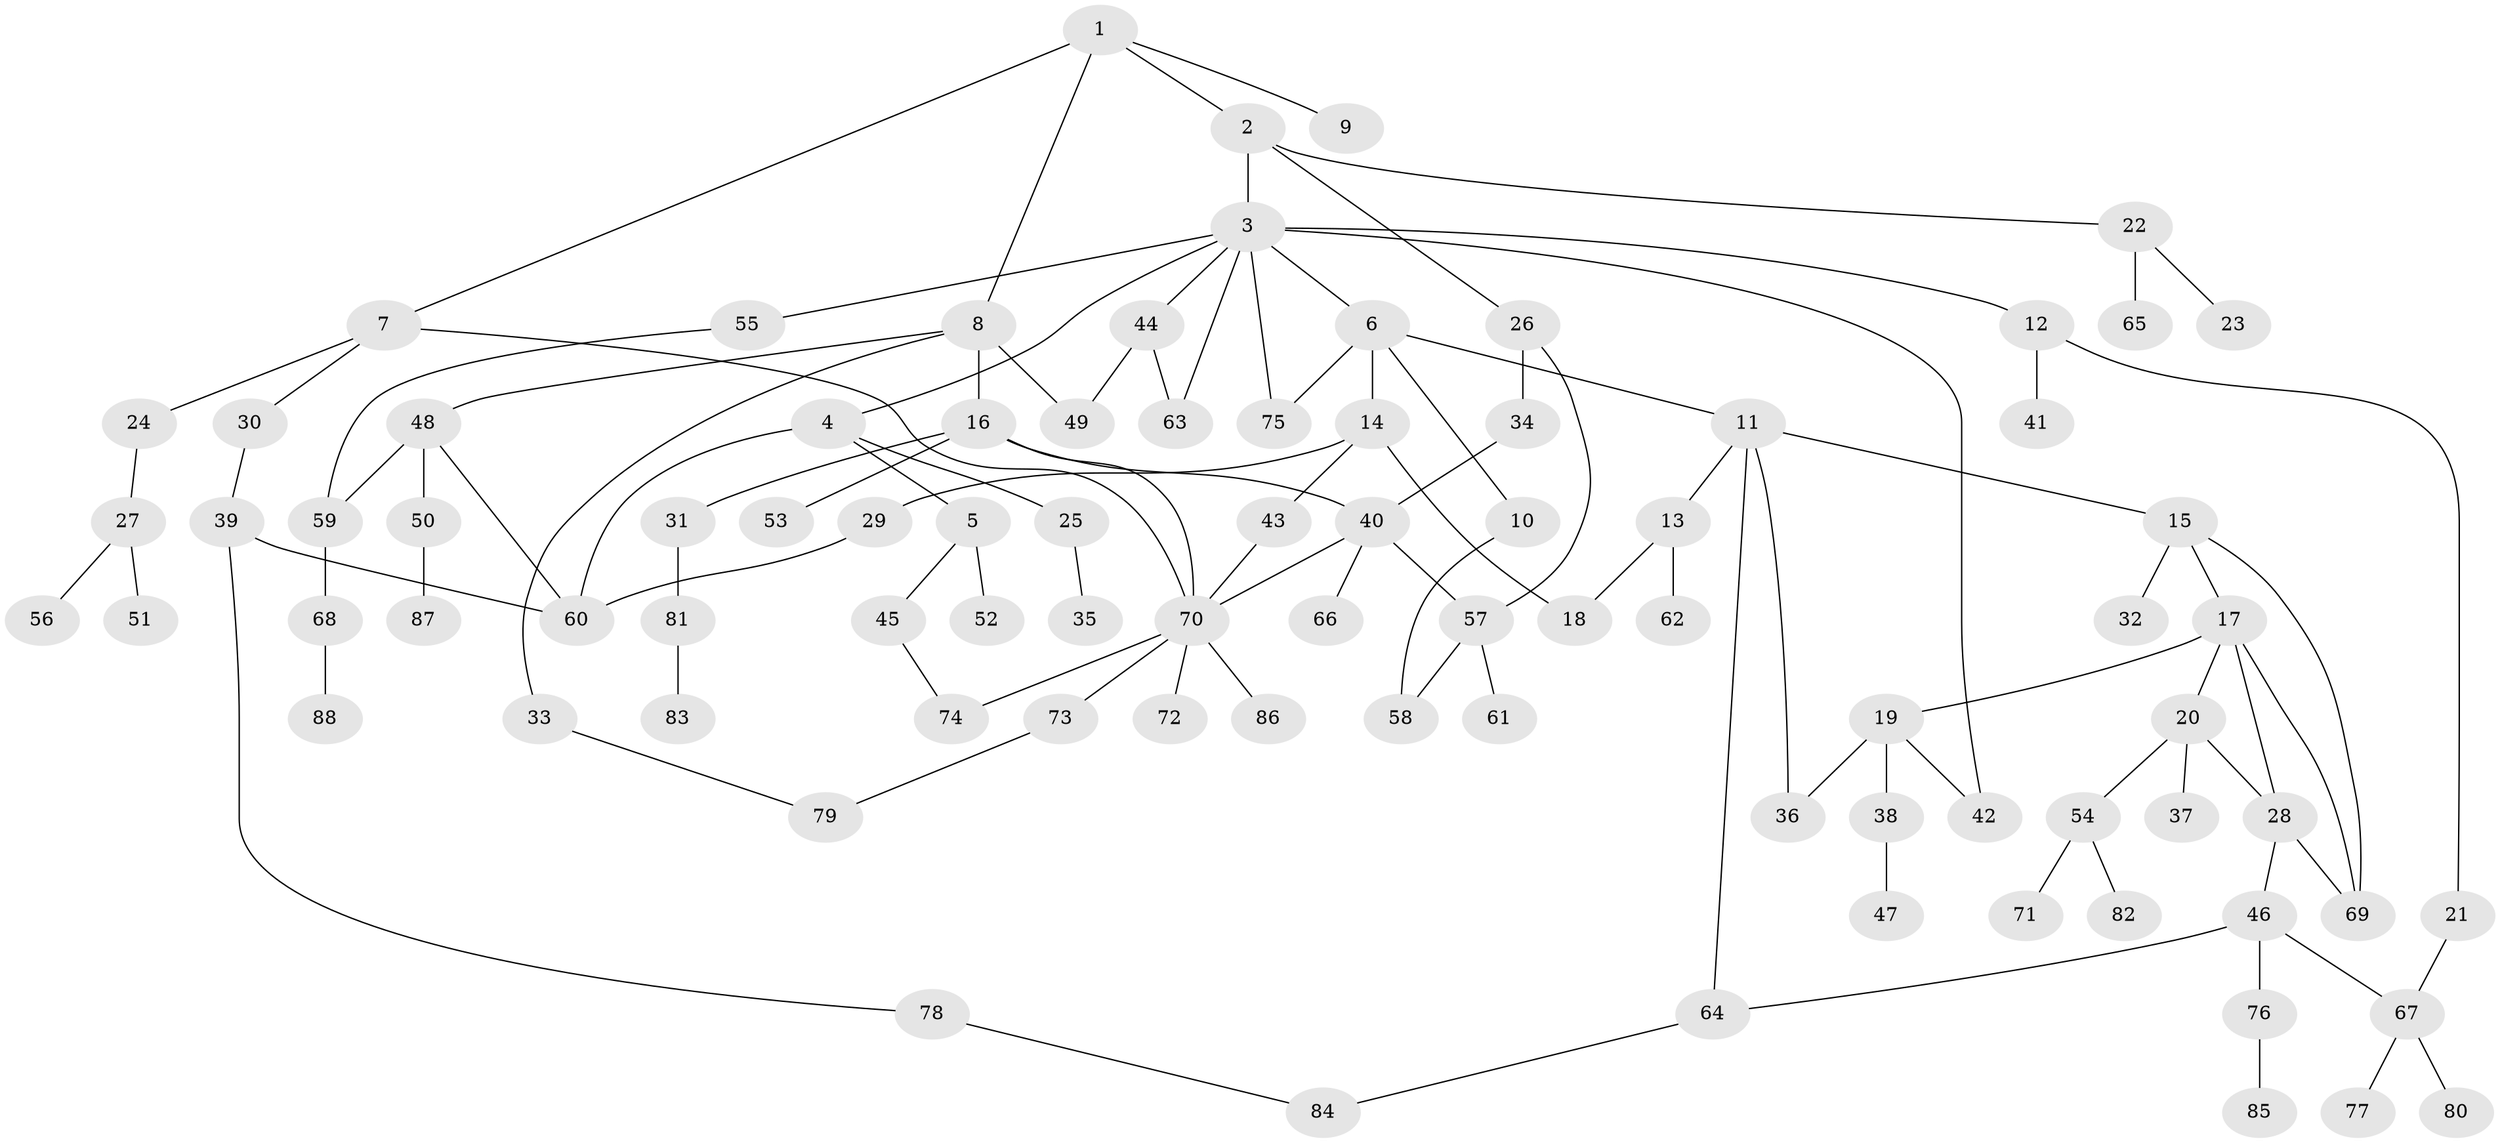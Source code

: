 // Generated by graph-tools (version 1.1) at 2025/40/03/09/25 04:40:54]
// undirected, 88 vertices, 111 edges
graph export_dot {
graph [start="1"]
  node [color=gray90,style=filled];
  1;
  2;
  3;
  4;
  5;
  6;
  7;
  8;
  9;
  10;
  11;
  12;
  13;
  14;
  15;
  16;
  17;
  18;
  19;
  20;
  21;
  22;
  23;
  24;
  25;
  26;
  27;
  28;
  29;
  30;
  31;
  32;
  33;
  34;
  35;
  36;
  37;
  38;
  39;
  40;
  41;
  42;
  43;
  44;
  45;
  46;
  47;
  48;
  49;
  50;
  51;
  52;
  53;
  54;
  55;
  56;
  57;
  58;
  59;
  60;
  61;
  62;
  63;
  64;
  65;
  66;
  67;
  68;
  69;
  70;
  71;
  72;
  73;
  74;
  75;
  76;
  77;
  78;
  79;
  80;
  81;
  82;
  83;
  84;
  85;
  86;
  87;
  88;
  1 -- 2;
  1 -- 7;
  1 -- 8;
  1 -- 9;
  2 -- 3;
  2 -- 22;
  2 -- 26;
  3 -- 4;
  3 -- 6;
  3 -- 12;
  3 -- 42;
  3 -- 44;
  3 -- 55;
  3 -- 63;
  3 -- 75;
  4 -- 5;
  4 -- 25;
  4 -- 60;
  5 -- 45;
  5 -- 52;
  6 -- 10;
  6 -- 11;
  6 -- 14;
  6 -- 75;
  7 -- 24;
  7 -- 30;
  7 -- 70;
  8 -- 16;
  8 -- 33;
  8 -- 48;
  8 -- 49;
  10 -- 58;
  11 -- 13;
  11 -- 15;
  11 -- 36;
  11 -- 64;
  12 -- 21;
  12 -- 41;
  13 -- 62;
  13 -- 18;
  14 -- 18;
  14 -- 29;
  14 -- 43;
  15 -- 17;
  15 -- 32;
  15 -- 69;
  16 -- 31;
  16 -- 40;
  16 -- 53;
  16 -- 70;
  17 -- 19;
  17 -- 20;
  17 -- 69;
  17 -- 28;
  19 -- 38;
  19 -- 42;
  19 -- 36;
  20 -- 28;
  20 -- 37;
  20 -- 54;
  21 -- 67;
  22 -- 23;
  22 -- 65;
  24 -- 27;
  25 -- 35;
  26 -- 34;
  26 -- 57;
  27 -- 51;
  27 -- 56;
  28 -- 46;
  28 -- 69;
  29 -- 60;
  30 -- 39;
  31 -- 81;
  33 -- 79;
  34 -- 40;
  38 -- 47;
  39 -- 60;
  39 -- 78;
  40 -- 66;
  40 -- 70;
  40 -- 57;
  43 -- 70;
  44 -- 49;
  44 -- 63;
  45 -- 74;
  46 -- 76;
  46 -- 64;
  46 -- 67;
  48 -- 50;
  48 -- 59;
  48 -- 60;
  50 -- 87;
  54 -- 71;
  54 -- 82;
  55 -- 59;
  57 -- 58;
  57 -- 61;
  59 -- 68;
  64 -- 84;
  67 -- 77;
  67 -- 80;
  68 -- 88;
  70 -- 72;
  70 -- 73;
  70 -- 86;
  70 -- 74;
  73 -- 79;
  76 -- 85;
  78 -- 84;
  81 -- 83;
}
